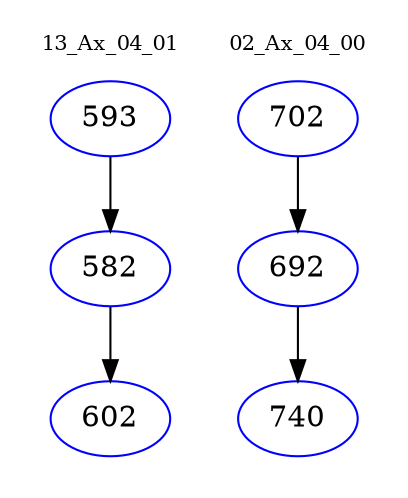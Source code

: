 digraph{
subgraph cluster_0 {
color = white
label = "13_Ax_04_01";
fontsize=10;
T0_593 [label="593", color="blue"]
T0_593 -> T0_582 [color="black"]
T0_582 [label="582", color="blue"]
T0_582 -> T0_602 [color="black"]
T0_602 [label="602", color="blue"]
}
subgraph cluster_1 {
color = white
label = "02_Ax_04_00";
fontsize=10;
T1_702 [label="702", color="blue"]
T1_702 -> T1_692 [color="black"]
T1_692 [label="692", color="blue"]
T1_692 -> T1_740 [color="black"]
T1_740 [label="740", color="blue"]
}
}

